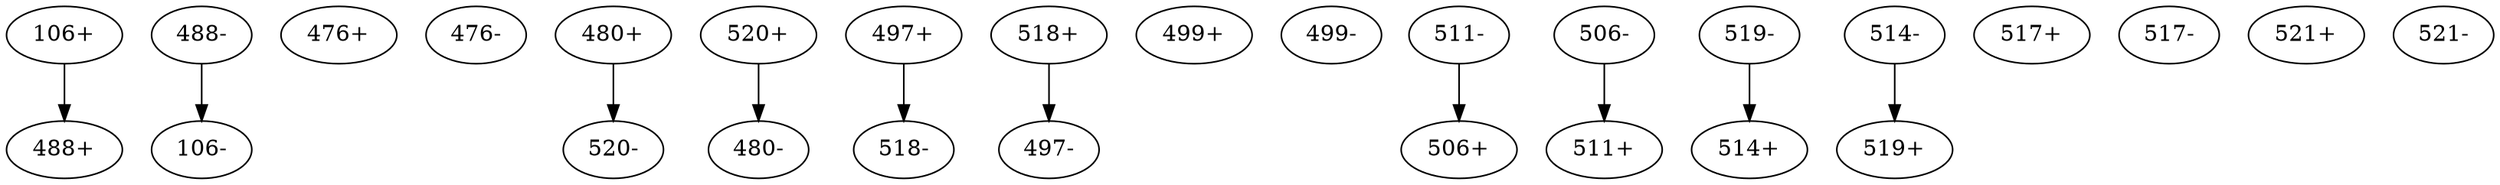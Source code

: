 digraph adj {
graph [k=32]
edge [d=-31]
"106+" [l=10589]
"106-" [l=10589]
"476+" [l=2351]
"476-" [l=2351]
"480+" [l=2246]
"480-" [l=2246]
"488+" [l=5847]
"488-" [l=5847]
"497+" [l=7553]
"497-" [l=7553]
"499+" [l=11446]
"499-" [l=11446]
"506+" [l=1495]
"506-" [l=1495]
"511+" [l=9598]
"511-" [l=9598]
"514+" [l=2880]
"514-" [l=2880]
"517+" [l=8532]
"517-" [l=8532]
"518+" [l=1082]
"518-" [l=1082]
"519+" [l=11880]
"519-" [l=11880]
"520+" [l=8590]
"520-" [l=8590]
"521+" [l=10261]
"521-" [l=10261]
"106+" -> "488+" [d=14 e=3.7 n=30]
"480+" -> "520-" [d=-136 e=3.9 n=28]
"488-" -> "106-" [d=14 e=3.7 n=30]
"497+" -> "518-" [d=-26 e=0.0 n=21]
"506-" -> "511+" [d=-136 e=0.0 n=52]
"511-" -> "506+" [d=-136 e=0.0 n=52]
"514-" -> "519+" [d=-60 e=0.0 n=85]
"518+" -> "497-" [d=-26 e=0.0 n=21]
"519-" -> "514+" [d=-60 e=0.0 n=85]
"520+" -> "480-" [d=-136 e=3.9 n=28]
}
